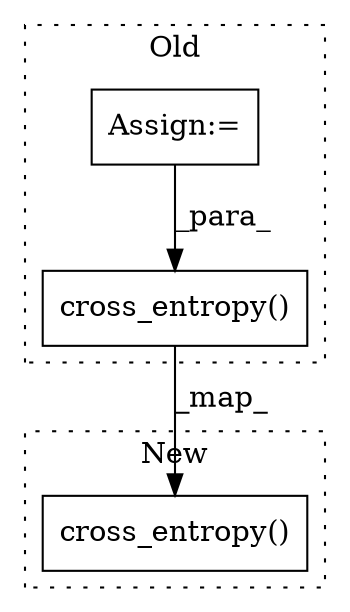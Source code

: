digraph G {
subgraph cluster0 {
1 [label="cross_entropy()" a="75" s="12786,12819" l="16,1" shape="box"];
3 [label="Assign:=" a="68" s="12678" l="3" shape="box"];
label = "Old";
style="dotted";
}
subgraph cluster1 {
2 [label="cross_entropy()" a="75" s="13378,13463" l="16,1" shape="box"];
label = "New";
style="dotted";
}
1 -> 2 [label="_map_"];
3 -> 1 [label="_para_"];
}